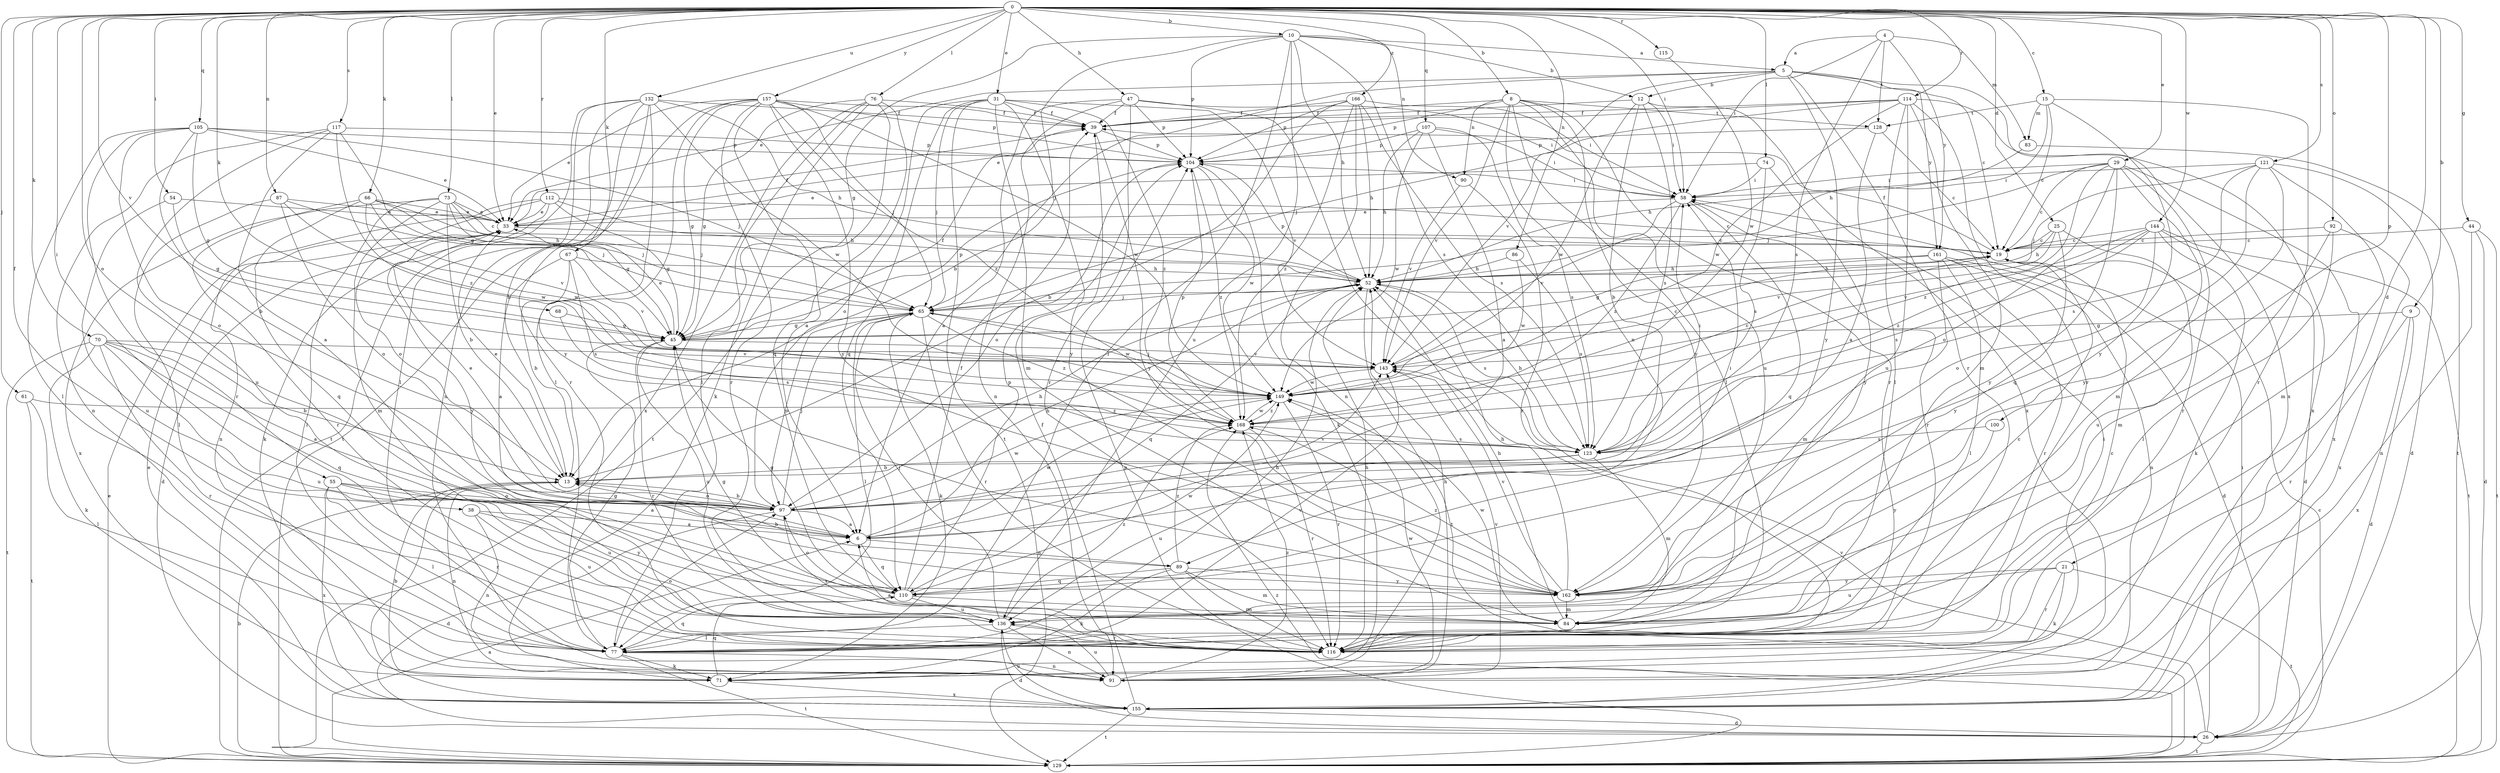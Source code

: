 strict digraph  {
0;
4;
5;
6;
8;
9;
10;
12;
13;
15;
19;
21;
25;
26;
29;
31;
33;
38;
39;
44;
45;
47;
52;
54;
55;
58;
61;
65;
66;
67;
68;
70;
71;
73;
74;
76;
77;
83;
84;
86;
87;
89;
90;
91;
92;
97;
100;
104;
105;
107;
110;
112;
114;
115;
116;
117;
121;
123;
128;
129;
132;
136;
143;
144;
149;
155;
157;
161;
162;
166;
168;
0 -> 8  [label=b];
0 -> 9  [label=b];
0 -> 10  [label=b];
0 -> 15  [label=c];
0 -> 21  [label=d];
0 -> 25  [label=d];
0 -> 29  [label=e];
0 -> 31  [label=e];
0 -> 33  [label=e];
0 -> 38  [label=f];
0 -> 44  [label=g];
0 -> 47  [label=h];
0 -> 54  [label=i];
0 -> 55  [label=i];
0 -> 58  [label=i];
0 -> 61  [label=j];
0 -> 66  [label=k];
0 -> 67  [label=k];
0 -> 68  [label=k];
0 -> 70  [label=k];
0 -> 73  [label=l];
0 -> 74  [label=l];
0 -> 76  [label=l];
0 -> 86  [label=n];
0 -> 87  [label=n];
0 -> 92  [label=o];
0 -> 97  [label=o];
0 -> 100  [label=p];
0 -> 105  [label=q];
0 -> 107  [label=q];
0 -> 112  [label=r];
0 -> 114  [label=r];
0 -> 115  [label=r];
0 -> 117  [label=s];
0 -> 121  [label=s];
0 -> 132  [label=u];
0 -> 143  [label=v];
0 -> 144  [label=w];
0 -> 157  [label=y];
0 -> 166  [label=z];
4 -> 5  [label=a];
4 -> 58  [label=i];
4 -> 83  [label=m];
4 -> 123  [label=s];
4 -> 128  [label=t];
4 -> 161  [label=y];
5 -> 12  [label=b];
5 -> 19  [label=c];
5 -> 33  [label=e];
5 -> 65  [label=j];
5 -> 116  [label=r];
5 -> 143  [label=v];
5 -> 155  [label=x];
5 -> 161  [label=y];
5 -> 162  [label=y];
6 -> 52  [label=h];
6 -> 58  [label=i];
6 -> 89  [label=n];
6 -> 110  [label=q];
6 -> 149  [label=w];
8 -> 39  [label=f];
8 -> 77  [label=l];
8 -> 89  [label=n];
8 -> 90  [label=n];
8 -> 104  [label=p];
8 -> 116  [label=r];
8 -> 128  [label=t];
8 -> 136  [label=u];
8 -> 143  [label=v];
8 -> 162  [label=y];
9 -> 26  [label=d];
9 -> 45  [label=g];
9 -> 116  [label=r];
9 -> 155  [label=x];
10 -> 5  [label=a];
10 -> 12  [label=b];
10 -> 13  [label=b];
10 -> 45  [label=g];
10 -> 52  [label=h];
10 -> 77  [label=l];
10 -> 90  [label=n];
10 -> 104  [label=p];
10 -> 123  [label=s];
10 -> 136  [label=u];
12 -> 13  [label=b];
12 -> 39  [label=f];
12 -> 58  [label=i];
12 -> 123  [label=s];
12 -> 149  [label=w];
12 -> 155  [label=x];
13 -> 33  [label=e];
13 -> 91  [label=n];
13 -> 97  [label=o];
15 -> 19  [label=c];
15 -> 52  [label=h];
15 -> 83  [label=m];
15 -> 116  [label=r];
15 -> 128  [label=t];
15 -> 162  [label=y];
19 -> 39  [label=f];
19 -> 52  [label=h];
21 -> 71  [label=k];
21 -> 116  [label=r];
21 -> 129  [label=t];
21 -> 136  [label=u];
21 -> 162  [label=y];
25 -> 19  [label=c];
25 -> 52  [label=h];
25 -> 84  [label=m];
25 -> 143  [label=v];
25 -> 162  [label=y];
26 -> 58  [label=i];
26 -> 129  [label=t];
26 -> 143  [label=v];
29 -> 19  [label=c];
29 -> 58  [label=i];
29 -> 65  [label=j];
29 -> 84  [label=m];
29 -> 97  [label=o];
29 -> 116  [label=r];
29 -> 155  [label=x];
29 -> 162  [label=y];
29 -> 168  [label=z];
31 -> 39  [label=f];
31 -> 65  [label=j];
31 -> 84  [label=m];
31 -> 97  [label=o];
31 -> 110  [label=q];
31 -> 129  [label=t];
31 -> 143  [label=v];
31 -> 162  [label=y];
31 -> 168  [label=z];
33 -> 19  [label=c];
33 -> 26  [label=d];
33 -> 39  [label=f];
33 -> 162  [label=y];
38 -> 6  [label=a];
38 -> 91  [label=n];
38 -> 136  [label=u];
38 -> 162  [label=y];
39 -> 104  [label=p];
39 -> 162  [label=y];
44 -> 19  [label=c];
44 -> 26  [label=d];
44 -> 91  [label=n];
44 -> 129  [label=t];
45 -> 33  [label=e];
45 -> 39  [label=f];
45 -> 104  [label=p];
45 -> 116  [label=r];
45 -> 136  [label=u];
45 -> 143  [label=v];
47 -> 6  [label=a];
47 -> 39  [label=f];
47 -> 58  [label=i];
47 -> 91  [label=n];
47 -> 104  [label=p];
47 -> 116  [label=r];
47 -> 123  [label=s];
52 -> 65  [label=j];
52 -> 104  [label=p];
52 -> 110  [label=q];
52 -> 123  [label=s];
52 -> 129  [label=t];
54 -> 33  [label=e];
54 -> 45  [label=g];
54 -> 136  [label=u];
55 -> 6  [label=a];
55 -> 77  [label=l];
55 -> 97  [label=o];
55 -> 116  [label=r];
55 -> 136  [label=u];
55 -> 155  [label=x];
58 -> 33  [label=e];
58 -> 110  [label=q];
58 -> 116  [label=r];
58 -> 143  [label=v];
58 -> 168  [label=z];
61 -> 77  [label=l];
61 -> 129  [label=t];
61 -> 168  [label=z];
65 -> 45  [label=g];
65 -> 71  [label=k];
65 -> 77  [label=l];
65 -> 97  [label=o];
65 -> 116  [label=r];
65 -> 149  [label=w];
65 -> 168  [label=z];
66 -> 33  [label=e];
66 -> 52  [label=h];
66 -> 65  [label=j];
66 -> 110  [label=q];
66 -> 116  [label=r];
66 -> 143  [label=v];
66 -> 149  [label=w];
67 -> 6  [label=a];
67 -> 13  [label=b];
67 -> 52  [label=h];
67 -> 123  [label=s];
67 -> 143  [label=v];
68 -> 45  [label=g];
68 -> 123  [label=s];
70 -> 6  [label=a];
70 -> 13  [label=b];
70 -> 71  [label=k];
70 -> 110  [label=q];
70 -> 116  [label=r];
70 -> 129  [label=t];
70 -> 136  [label=u];
70 -> 143  [label=v];
71 -> 13  [label=b];
71 -> 110  [label=q];
71 -> 155  [label=x];
73 -> 13  [label=b];
73 -> 19  [label=c];
73 -> 33  [label=e];
73 -> 45  [label=g];
73 -> 65  [label=j];
73 -> 77  [label=l];
73 -> 84  [label=m];
73 -> 155  [label=x];
74 -> 33  [label=e];
74 -> 58  [label=i];
74 -> 123  [label=s];
74 -> 162  [label=y];
76 -> 39  [label=f];
76 -> 45  [label=g];
76 -> 71  [label=k];
76 -> 77  [label=l];
76 -> 110  [label=q];
76 -> 129  [label=t];
76 -> 155  [label=x];
77 -> 45  [label=g];
77 -> 52  [label=h];
77 -> 71  [label=k];
77 -> 91  [label=n];
77 -> 97  [label=o];
77 -> 110  [label=q];
77 -> 129  [label=t];
77 -> 143  [label=v];
83 -> 52  [label=h];
83 -> 129  [label=t];
84 -> 19  [label=c];
84 -> 45  [label=g];
84 -> 52  [label=h];
84 -> 149  [label=w];
86 -> 52  [label=h];
86 -> 123  [label=s];
86 -> 149  [label=w];
87 -> 33  [label=e];
87 -> 65  [label=j];
87 -> 77  [label=l];
87 -> 97  [label=o];
87 -> 149  [label=w];
89 -> 13  [label=b];
89 -> 71  [label=k];
89 -> 84  [label=m];
89 -> 110  [label=q];
89 -> 116  [label=r];
89 -> 162  [label=y];
89 -> 168  [label=z];
90 -> 116  [label=r];
90 -> 143  [label=v];
91 -> 52  [label=h];
91 -> 58  [label=i];
91 -> 136  [label=u];
91 -> 143  [label=v];
91 -> 149  [label=w];
91 -> 168  [label=z];
92 -> 19  [label=c];
92 -> 77  [label=l];
92 -> 136  [label=u];
92 -> 155  [label=x];
97 -> 6  [label=a];
97 -> 13  [label=b];
97 -> 26  [label=d];
97 -> 33  [label=e];
97 -> 52  [label=h];
97 -> 65  [label=j];
97 -> 116  [label=r];
97 -> 143  [label=v];
97 -> 149  [label=w];
100 -> 123  [label=s];
100 -> 162  [label=y];
104 -> 58  [label=i];
104 -> 71  [label=k];
104 -> 97  [label=o];
104 -> 149  [label=w];
104 -> 168  [label=z];
105 -> 13  [label=b];
105 -> 33  [label=e];
105 -> 45  [label=g];
105 -> 65  [label=j];
105 -> 77  [label=l];
105 -> 97  [label=o];
105 -> 104  [label=p];
105 -> 116  [label=r];
107 -> 6  [label=a];
107 -> 52  [label=h];
107 -> 58  [label=i];
107 -> 104  [label=p];
107 -> 123  [label=s];
107 -> 149  [label=w];
110 -> 39  [label=f];
110 -> 45  [label=g];
110 -> 84  [label=m];
110 -> 97  [label=o];
110 -> 104  [label=p];
110 -> 136  [label=u];
110 -> 149  [label=w];
112 -> 19  [label=c];
112 -> 33  [label=e];
112 -> 45  [label=g];
112 -> 52  [label=h];
112 -> 71  [label=k];
112 -> 91  [label=n];
112 -> 97  [label=o];
114 -> 33  [label=e];
114 -> 39  [label=f];
114 -> 65  [label=j];
114 -> 77  [label=l];
114 -> 84  [label=m];
114 -> 116  [label=r];
114 -> 136  [label=u];
114 -> 149  [label=w];
114 -> 155  [label=x];
115 -> 149  [label=w];
116 -> 6  [label=a];
116 -> 19  [label=c];
116 -> 52  [label=h];
117 -> 6  [label=a];
117 -> 45  [label=g];
117 -> 91  [label=n];
117 -> 104  [label=p];
117 -> 136  [label=u];
117 -> 168  [label=z];
121 -> 26  [label=d];
121 -> 58  [label=i];
121 -> 65  [label=j];
121 -> 84  [label=m];
121 -> 110  [label=q];
121 -> 123  [label=s];
121 -> 162  [label=y];
123 -> 13  [label=b];
123 -> 52  [label=h];
123 -> 58  [label=i];
123 -> 84  [label=m];
123 -> 136  [label=u];
128 -> 6  [label=a];
128 -> 19  [label=c];
128 -> 104  [label=p];
129 -> 6  [label=a];
129 -> 13  [label=b];
129 -> 19  [label=c];
129 -> 33  [label=e];
129 -> 104  [label=p];
129 -> 168  [label=z];
132 -> 13  [label=b];
132 -> 39  [label=f];
132 -> 52  [label=h];
132 -> 77  [label=l];
132 -> 91  [label=n];
132 -> 116  [label=r];
132 -> 129  [label=t];
132 -> 149  [label=w];
132 -> 162  [label=y];
136 -> 26  [label=d];
136 -> 65  [label=j];
136 -> 77  [label=l];
136 -> 91  [label=n];
136 -> 116  [label=r];
136 -> 168  [label=z];
143 -> 19  [label=c];
143 -> 149  [label=w];
144 -> 19  [label=c];
144 -> 26  [label=d];
144 -> 71  [label=k];
144 -> 97  [label=o];
144 -> 123  [label=s];
144 -> 129  [label=t];
144 -> 143  [label=v];
144 -> 168  [label=z];
149 -> 19  [label=c];
149 -> 65  [label=j];
149 -> 116  [label=r];
149 -> 168  [label=z];
155 -> 26  [label=d];
155 -> 33  [label=e];
155 -> 39  [label=f];
155 -> 129  [label=t];
155 -> 136  [label=u];
157 -> 6  [label=a];
157 -> 33  [label=e];
157 -> 39  [label=f];
157 -> 45  [label=g];
157 -> 65  [label=j];
157 -> 77  [label=l];
157 -> 104  [label=p];
157 -> 116  [label=r];
157 -> 129  [label=t];
157 -> 149  [label=w];
157 -> 162  [label=y];
157 -> 168  [label=z];
161 -> 26  [label=d];
161 -> 45  [label=g];
161 -> 52  [label=h];
161 -> 77  [label=l];
161 -> 84  [label=m];
161 -> 91  [label=n];
161 -> 116  [label=r];
162 -> 52  [label=h];
162 -> 84  [label=m];
162 -> 143  [label=v];
162 -> 168  [label=z];
166 -> 13  [label=b];
166 -> 39  [label=f];
166 -> 52  [label=h];
166 -> 58  [label=i];
166 -> 91  [label=n];
166 -> 104  [label=p];
166 -> 123  [label=s];
166 -> 168  [label=z];
168 -> 104  [label=p];
168 -> 116  [label=r];
168 -> 123  [label=s];
168 -> 149  [label=w];
}
